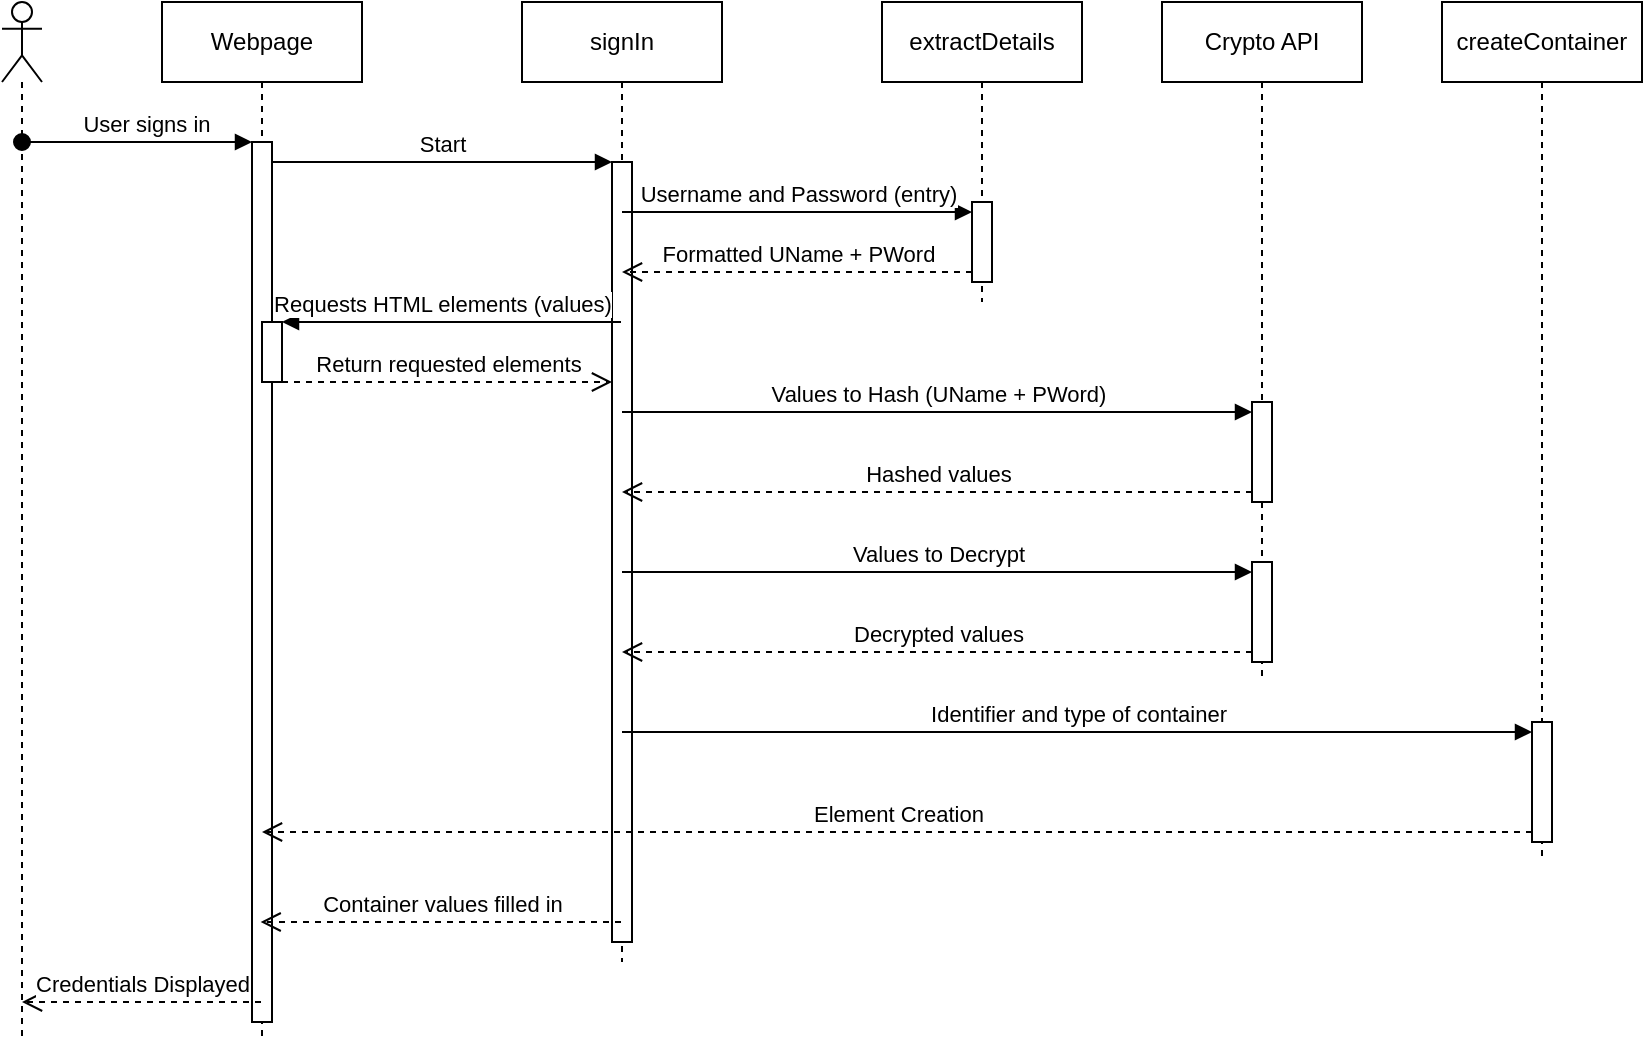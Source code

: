 <mxfile version="24.2.2" type="device">
  <diagram name="Page-1" id="2YBvvXClWsGukQMizWep">
    <mxGraphModel dx="1984" dy="600" grid="1" gridSize="10" guides="1" tooltips="1" connect="1" arrows="1" fold="1" page="1" pageScale="1" pageWidth="850" pageHeight="1100" math="0" shadow="0">
      <root>
        <mxCell id="0" />
        <mxCell id="1" parent="0" />
        <mxCell id="aM9ryv3xv72pqoxQDRHE-1" value="Webpage" style="shape=umlLifeline;perimeter=lifelinePerimeter;whiteSpace=wrap;html=1;container=0;dropTarget=0;collapsible=0;recursiveResize=0;outlineConnect=0;portConstraint=eastwest;newEdgeStyle={&quot;edgeStyle&quot;:&quot;elbowEdgeStyle&quot;,&quot;elbow&quot;:&quot;vertical&quot;,&quot;curved&quot;:0,&quot;rounded&quot;:0};" parent="1" vertex="1">
          <mxGeometry x="80" y="40" width="100" height="520" as="geometry" />
        </mxCell>
        <mxCell id="aM9ryv3xv72pqoxQDRHE-2" value="" style="html=1;points=[];perimeter=orthogonalPerimeter;outlineConnect=0;targetShapes=umlLifeline;portConstraint=eastwest;newEdgeStyle={&quot;edgeStyle&quot;:&quot;elbowEdgeStyle&quot;,&quot;elbow&quot;:&quot;vertical&quot;,&quot;curved&quot;:0,&quot;rounded&quot;:0};" parent="aM9ryv3xv72pqoxQDRHE-1" vertex="1">
          <mxGeometry x="45" y="70" width="10" height="440" as="geometry" />
        </mxCell>
        <mxCell id="aM9ryv3xv72pqoxQDRHE-4" value="" style="html=1;points=[];perimeter=orthogonalPerimeter;outlineConnect=0;targetShapes=umlLifeline;portConstraint=eastwest;newEdgeStyle={&quot;edgeStyle&quot;:&quot;elbowEdgeStyle&quot;,&quot;elbow&quot;:&quot;vertical&quot;,&quot;curved&quot;:0,&quot;rounded&quot;:0};" parent="aM9ryv3xv72pqoxQDRHE-1" vertex="1">
          <mxGeometry x="50" y="160" width="10" height="30" as="geometry" />
        </mxCell>
        <mxCell id="aM9ryv3xv72pqoxQDRHE-5" value="signIn" style="shape=umlLifeline;perimeter=lifelinePerimeter;whiteSpace=wrap;html=1;container=0;dropTarget=0;collapsible=0;recursiveResize=0;outlineConnect=0;portConstraint=eastwest;newEdgeStyle={&quot;edgeStyle&quot;:&quot;elbowEdgeStyle&quot;,&quot;elbow&quot;:&quot;vertical&quot;,&quot;curved&quot;:0,&quot;rounded&quot;:0};" parent="1" vertex="1">
          <mxGeometry x="260" y="40" width="100" height="480" as="geometry" />
        </mxCell>
        <mxCell id="aM9ryv3xv72pqoxQDRHE-6" value="" style="html=1;points=[];perimeter=orthogonalPerimeter;outlineConnect=0;targetShapes=umlLifeline;portConstraint=eastwest;newEdgeStyle={&quot;edgeStyle&quot;:&quot;elbowEdgeStyle&quot;,&quot;elbow&quot;:&quot;vertical&quot;,&quot;curved&quot;:0,&quot;rounded&quot;:0};" parent="aM9ryv3xv72pqoxQDRHE-5" vertex="1">
          <mxGeometry x="45" y="80" width="10" height="390" as="geometry" />
        </mxCell>
        <mxCell id="aM9ryv3xv72pqoxQDRHE-7" value="Start" style="html=1;verticalAlign=bottom;endArrow=block;edgeStyle=elbowEdgeStyle;elbow=vertical;curved=0;rounded=0;" parent="1" source="aM9ryv3xv72pqoxQDRHE-2" target="aM9ryv3xv72pqoxQDRHE-6" edge="1">
          <mxGeometry relative="1" as="geometry">
            <mxPoint x="235" y="130" as="sourcePoint" />
            <Array as="points">
              <mxPoint x="220" y="120" />
            </Array>
          </mxGeometry>
        </mxCell>
        <mxCell id="aM9ryv3xv72pqoxQDRHE-9" value="Requests HTML elements (values)" style="html=1;verticalAlign=bottom;endArrow=block;edgeStyle=elbowEdgeStyle;elbow=vertical;curved=0;rounded=0;" parent="1" source="aM9ryv3xv72pqoxQDRHE-5" edge="1">
          <mxGeometry x="0.056" relative="1" as="geometry">
            <mxPoint x="215" y="160" as="sourcePoint" />
            <Array as="points" />
            <mxPoint x="140" y="200" as="targetPoint" />
            <mxPoint as="offset" />
          </mxGeometry>
        </mxCell>
        <mxCell id="aM9ryv3xv72pqoxQDRHE-10" value="Return requested elements" style="html=1;verticalAlign=bottom;endArrow=open;dashed=1;endSize=8;edgeStyle=elbowEdgeStyle;elbow=vertical;curved=0;rounded=0;" parent="1" source="aM9ryv3xv72pqoxQDRHE-4" target="aM9ryv3xv72pqoxQDRHE-6" edge="1">
          <mxGeometry relative="1" as="geometry">
            <mxPoint x="215" y="235" as="targetPoint" />
            <Array as="points">
              <mxPoint x="150" y="230" />
            </Array>
          </mxGeometry>
        </mxCell>
        <mxCell id="CmEyExYDH_TZHA2wCWIB-2" value="" style="shape=umlLifeline;perimeter=lifelinePerimeter;whiteSpace=wrap;html=1;container=1;dropTarget=0;collapsible=0;recursiveResize=0;outlineConnect=0;portConstraint=eastwest;newEdgeStyle={&quot;curved&quot;:0,&quot;rounded&quot;:0};participant=umlActor;" vertex="1" parent="1">
          <mxGeometry y="40" width="20" height="520" as="geometry" />
        </mxCell>
        <mxCell id="aM9ryv3xv72pqoxQDRHE-3" value="User signs in" style="html=1;verticalAlign=bottom;startArrow=oval;endArrow=block;startSize=8;edgeStyle=elbowEdgeStyle;elbow=vertical;curved=0;rounded=0;" parent="1" target="aM9ryv3xv72pqoxQDRHE-2" edge="1" source="CmEyExYDH_TZHA2wCWIB-2">
          <mxGeometry x="0.067" relative="1" as="geometry">
            <mxPoint x="65" y="110" as="sourcePoint" />
            <Array as="points">
              <mxPoint x="90" y="110" />
            </Array>
            <mxPoint as="offset" />
          </mxGeometry>
        </mxCell>
        <mxCell id="CmEyExYDH_TZHA2wCWIB-4" value="extractDetails" style="shape=umlLifeline;perimeter=lifelinePerimeter;whiteSpace=wrap;html=1;container=1;dropTarget=0;collapsible=0;recursiveResize=0;outlineConnect=0;portConstraint=eastwest;newEdgeStyle={&quot;curved&quot;:0,&quot;rounded&quot;:0};" vertex="1" parent="1">
          <mxGeometry x="440" y="40" width="100" height="150" as="geometry" />
        </mxCell>
        <mxCell id="CmEyExYDH_TZHA2wCWIB-5" value="" style="html=1;points=[[0,0,0,0,5],[0,1,0,0,-5],[1,0,0,0,5],[1,1,0,0,-5]];perimeter=orthogonalPerimeter;outlineConnect=0;targetShapes=umlLifeline;portConstraint=eastwest;newEdgeStyle={&quot;curved&quot;:0,&quot;rounded&quot;:0};" vertex="1" parent="CmEyExYDH_TZHA2wCWIB-4">
          <mxGeometry x="45" y="100" width="10" height="40" as="geometry" />
        </mxCell>
        <mxCell id="CmEyExYDH_TZHA2wCWIB-6" value="Username and Password (entry)" style="html=1;verticalAlign=bottom;endArrow=block;curved=0;rounded=0;entryX=0;entryY=0;entryDx=0;entryDy=5;" edge="1" target="CmEyExYDH_TZHA2wCWIB-5" parent="1" source="aM9ryv3xv72pqoxQDRHE-5">
          <mxGeometry relative="1" as="geometry">
            <mxPoint x="415" y="205" as="sourcePoint" />
          </mxGeometry>
        </mxCell>
        <mxCell id="CmEyExYDH_TZHA2wCWIB-7" value="Formatted UName + PWord" style="html=1;verticalAlign=bottom;endArrow=open;dashed=1;endSize=8;curved=0;rounded=0;exitX=0;exitY=1;exitDx=0;exitDy=-5;" edge="1" source="CmEyExYDH_TZHA2wCWIB-5" parent="1" target="aM9ryv3xv72pqoxQDRHE-5">
          <mxGeometry relative="1" as="geometry">
            <mxPoint x="415" y="275" as="targetPoint" />
          </mxGeometry>
        </mxCell>
        <mxCell id="CmEyExYDH_TZHA2wCWIB-9" value="Crypto API" style="shape=umlLifeline;perimeter=lifelinePerimeter;whiteSpace=wrap;html=1;container=1;dropTarget=0;collapsible=0;recursiveResize=0;outlineConnect=0;portConstraint=eastwest;newEdgeStyle={&quot;curved&quot;:0,&quot;rounded&quot;:0};" vertex="1" parent="1">
          <mxGeometry x="580" y="40" width="100" height="340" as="geometry" />
        </mxCell>
        <mxCell id="CmEyExYDH_TZHA2wCWIB-10" value="" style="html=1;points=[[0,0,0,0,5],[0,1,0,0,-5],[1,0,0,0,5],[1,1,0,0,-5]];perimeter=orthogonalPerimeter;outlineConnect=0;targetShapes=umlLifeline;portConstraint=eastwest;newEdgeStyle={&quot;curved&quot;:0,&quot;rounded&quot;:0};" vertex="1" parent="CmEyExYDH_TZHA2wCWIB-9">
          <mxGeometry x="45" y="200" width="10" height="50" as="geometry" />
        </mxCell>
        <mxCell id="CmEyExYDH_TZHA2wCWIB-13" value="" style="html=1;points=[[0,0,0,0,5],[0,1,0,0,-5],[1,0,0,0,5],[1,1,0,0,-5]];perimeter=orthogonalPerimeter;outlineConnect=0;targetShapes=umlLifeline;portConstraint=eastwest;newEdgeStyle={&quot;curved&quot;:0,&quot;rounded&quot;:0};" vertex="1" parent="CmEyExYDH_TZHA2wCWIB-9">
          <mxGeometry x="45" y="280" width="10" height="50" as="geometry" />
        </mxCell>
        <mxCell id="CmEyExYDH_TZHA2wCWIB-11" value="Values to Hash (UName + PWord)" style="html=1;verticalAlign=bottom;endArrow=block;curved=0;rounded=0;entryX=0;entryY=0;entryDx=0;entryDy=5;" edge="1" target="CmEyExYDH_TZHA2wCWIB-10" parent="1" source="aM9ryv3xv72pqoxQDRHE-5">
          <mxGeometry relative="1" as="geometry">
            <mxPoint x="585" y="235" as="sourcePoint" />
          </mxGeometry>
        </mxCell>
        <mxCell id="CmEyExYDH_TZHA2wCWIB-12" value="Hashed values" style="html=1;verticalAlign=bottom;endArrow=open;dashed=1;endSize=8;curved=0;rounded=0;exitX=0;exitY=1;exitDx=0;exitDy=-5;" edge="1" source="CmEyExYDH_TZHA2wCWIB-10" parent="1" target="aM9ryv3xv72pqoxQDRHE-5">
          <mxGeometry relative="1" as="geometry">
            <mxPoint x="585" y="305" as="targetPoint" />
          </mxGeometry>
        </mxCell>
        <mxCell id="CmEyExYDH_TZHA2wCWIB-14" value="Values to Decrypt" style="html=1;verticalAlign=bottom;endArrow=block;curved=0;rounded=0;entryX=0;entryY=0;entryDx=0;entryDy=5;" edge="1" target="CmEyExYDH_TZHA2wCWIB-13" parent="1" source="aM9ryv3xv72pqoxQDRHE-5">
          <mxGeometry relative="1" as="geometry">
            <mxPoint x="585" y="325" as="sourcePoint" />
          </mxGeometry>
        </mxCell>
        <mxCell id="CmEyExYDH_TZHA2wCWIB-15" value="Decrypted values" style="html=1;verticalAlign=bottom;endArrow=open;dashed=1;endSize=8;curved=0;rounded=0;exitX=0;exitY=1;exitDx=0;exitDy=-5;" edge="1" source="CmEyExYDH_TZHA2wCWIB-13" parent="1" target="aM9ryv3xv72pqoxQDRHE-5">
          <mxGeometry relative="1" as="geometry">
            <mxPoint x="585" y="395" as="targetPoint" />
          </mxGeometry>
        </mxCell>
        <mxCell id="CmEyExYDH_TZHA2wCWIB-16" value="createContainer" style="shape=umlLifeline;perimeter=lifelinePerimeter;whiteSpace=wrap;html=1;container=1;dropTarget=0;collapsible=0;recursiveResize=0;outlineConnect=0;portConstraint=eastwest;newEdgeStyle={&quot;curved&quot;:0,&quot;rounded&quot;:0};" vertex="1" parent="1">
          <mxGeometry x="720" y="40" width="100" height="430" as="geometry" />
        </mxCell>
        <mxCell id="CmEyExYDH_TZHA2wCWIB-17" value="" style="html=1;points=[[0,0,0,0,5],[0,1,0,0,-5],[1,0,0,0,5],[1,1,0,0,-5]];perimeter=orthogonalPerimeter;outlineConnect=0;targetShapes=umlLifeline;portConstraint=eastwest;newEdgeStyle={&quot;curved&quot;:0,&quot;rounded&quot;:0};" vertex="1" parent="CmEyExYDH_TZHA2wCWIB-16">
          <mxGeometry x="45" y="360" width="10" height="60" as="geometry" />
        </mxCell>
        <mxCell id="CmEyExYDH_TZHA2wCWIB-18" value="Identifier and type of container" style="html=1;verticalAlign=bottom;endArrow=block;curved=0;rounded=0;entryX=0;entryY=0;entryDx=0;entryDy=5;" edge="1" target="CmEyExYDH_TZHA2wCWIB-17" parent="1" source="aM9ryv3xv72pqoxQDRHE-5">
          <mxGeometry relative="1" as="geometry">
            <mxPoint x="765" y="405" as="sourcePoint" />
          </mxGeometry>
        </mxCell>
        <mxCell id="CmEyExYDH_TZHA2wCWIB-19" value="Element Creation" style="html=1;verticalAlign=bottom;endArrow=open;dashed=1;endSize=8;curved=0;rounded=0;exitX=0;exitY=1;exitDx=0;exitDy=-5;" edge="1" source="CmEyExYDH_TZHA2wCWIB-17" parent="1" target="aM9ryv3xv72pqoxQDRHE-1">
          <mxGeometry x="0.0" relative="1" as="geometry">
            <mxPoint x="765" y="475" as="targetPoint" />
            <mxPoint as="offset" />
          </mxGeometry>
        </mxCell>
        <mxCell id="CmEyExYDH_TZHA2wCWIB-20" value="Credentials Displayed" style="html=1;verticalAlign=bottom;endArrow=open;dashed=1;endSize=8;curved=0;rounded=0;" edge="1" parent="1" target="CmEyExYDH_TZHA2wCWIB-2">
          <mxGeometry relative="1" as="geometry">
            <mxPoint x="129.5" y="540" as="sourcePoint" />
            <mxPoint x="49.324" y="540" as="targetPoint" />
          </mxGeometry>
        </mxCell>
        <mxCell id="CmEyExYDH_TZHA2wCWIB-21" value="Container values filled in" style="html=1;verticalAlign=bottom;endArrow=open;dashed=1;endSize=8;curved=0;rounded=0;" edge="1" parent="1">
          <mxGeometry relative="1" as="geometry">
            <mxPoint x="309.5" y="500" as="sourcePoint" />
            <mxPoint x="129.324" y="500" as="targetPoint" />
          </mxGeometry>
        </mxCell>
      </root>
    </mxGraphModel>
  </diagram>
</mxfile>
